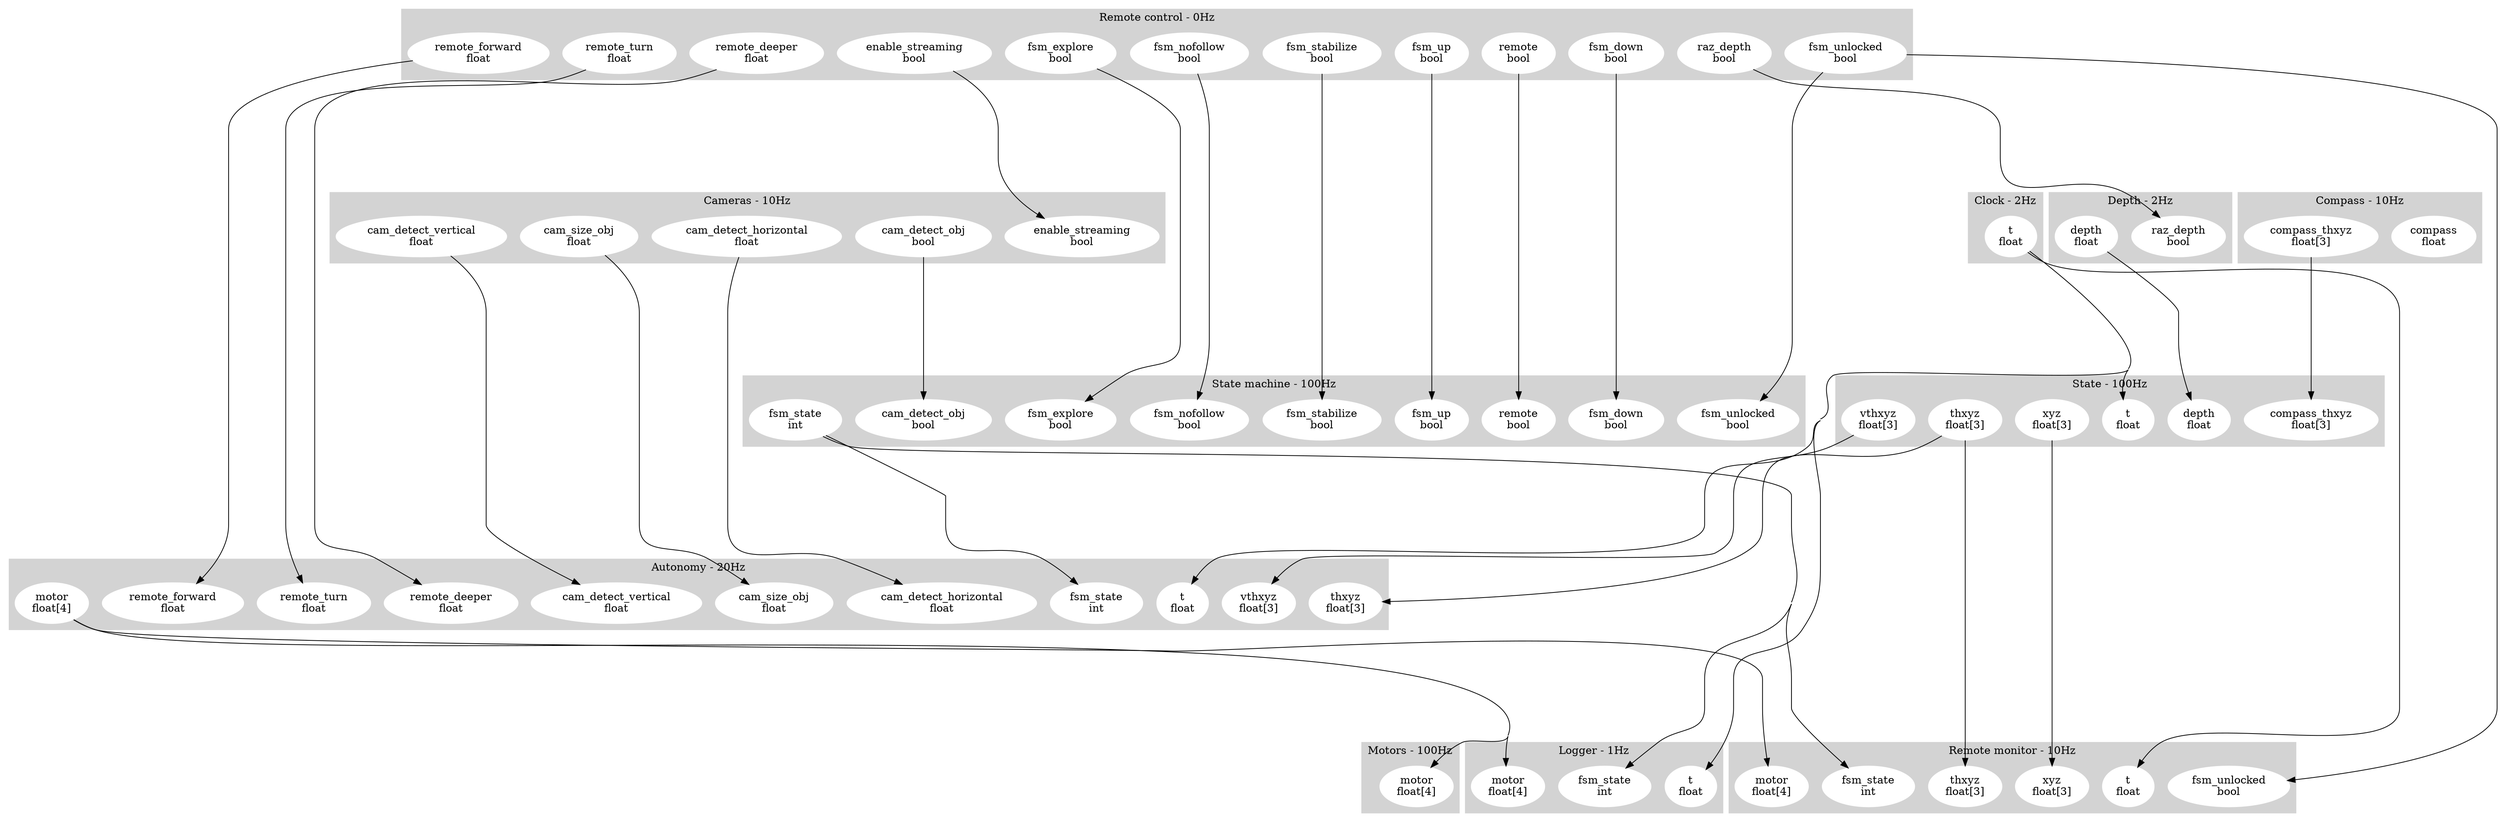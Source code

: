 digraph links {
	concentrate=true;
	subgraph cluster_1 {
		label = "Autonomy - 20Hz";
		style=filled;
		color=lightgrey;
		node [style=filled,color=white];
		2 [label = "cam_detect_horizontal\nfloat"];
		3 [label = "cam_detect_vertical\nfloat"];
		4 [label = "cam_size_obj\nfloat"];
		5 [label = "fsm_state\nint"];
		6 [label = "remote_deeper\nfloat"];
		7 [label = "remote_forward\nfloat"];
		8 [label = "remote_turn\nfloat"];
		9 [label = "t\nfloat"];
		10 [label = "thxyz\nfloat[3]"];
		11 [label = "vthxyz\nfloat[3]"];
		12 [label = "motor\nfloat[4]"];
	}
	subgraph cluster_13 {
		label = "Cameras - 10Hz";
		style=filled;
		color=lightgrey;
		node [style=filled,color=white];
		14 [label = "enable_streaming\nbool"];
		15 [label = "cam_detect_horizontal\nfloat"];
		16 [label = "cam_detect_obj\nbool"];
		17 [label = "cam_detect_vertical\nfloat"];
		18 [label = "cam_size_obj\nfloat"];
	}
	subgraph cluster_19 {
		label = "Compass - 10Hz";
		style=filled;
		color=lightgrey;
		node [style=filled,color=white];
		20 [label = "compass\nfloat"];
		21 [label = "compass_thxyz\nfloat[3]"];
	}
	subgraph cluster_22 {
		label = "Clock - 2Hz";
		style=filled;
		color=lightgrey;
		node [style=filled,color=white];
		23 [label = "t\nfloat"];
	}
	subgraph cluster_24 {
		label = "Depth - 2Hz";
		style=filled;
		color=lightgrey;
		node [style=filled,color=white];
		25 [label = "raz_depth\nbool"];
		26 [label = "depth\nfloat"];
	}
	subgraph cluster_27 {
		label = "Logger - 1Hz";
		style=filled;
		color=lightgrey;
		node [style=filled,color=white];
		28 [label = "fsm_state\nint"];
		29 [label = "motor\nfloat[4]"];
		30 [label = "t\nfloat"];
	}
	subgraph cluster_31 {
		label = "Motors - 100Hz";
		style=filled;
		color=lightgrey;
		node [style=filled,color=white];
		32 [label = "motor\nfloat[4]"];
	}
	subgraph cluster_33 {
		label = "Remote control - 0Hz";
		style=filled;
		color=lightgrey;
		node [style=filled,color=white];
		34 [label = "enable_streaming\nbool"];
		35 [label = "fsm_down\nbool"];
		36 [label = "fsm_explore\nbool"];
		37 [label = "fsm_nofollow\nbool"];
		38 [label = "fsm_stabilize\nbool"];
		39 [label = "fsm_unlocked\nbool"];
		40 [label = "fsm_up\nbool"];
		41 [label = "raz_depth\nbool"];
		42 [label = "remote\nbool"];
		43 [label = "remote_deeper\nfloat"];
		44 [label = "remote_forward\nfloat"];
		45 [label = "remote_turn\nfloat"];
	}
	subgraph cluster_46 {
		label = "Remote monitor - 10Hz";
		style=filled;
		color=lightgrey;
		node [style=filled,color=white];
		47 [label = "fsm_state\nint"];
		48 [label = "fsm_unlocked\nbool"];
		49 [label = "motor\nfloat[4]"];
		50 [label = "t\nfloat"];
		51 [label = "thxyz\nfloat[3]"];
		52 [label = "xyz\nfloat[3]"];
	}
	subgraph cluster_53 {
		label = "State - 100Hz";
		style=filled;
		color=lightgrey;
		node [style=filled,color=white];
		54 [label = "compass_thxyz\nfloat[3]"];
		55 [label = "depth\nfloat"];
		56 [label = "t\nfloat"];
		57 [label = "thxyz\nfloat[3]"];
		58 [label = "vthxyz\nfloat[3]"];
		59 [label = "xyz\nfloat[3]"];
	}
	subgraph cluster_60 {
		label = "State machine - 100Hz";
		style=filled;
		color=lightgrey;
		node [style=filled,color=white];
		61 [label = "cam_detect_obj\nbool"];
		62 [label = "fsm_down\nbool"];
		63 [label = "fsm_explore\nbool"];
		64 [label = "fsm_nofollow\nbool"];
		65 [label = "fsm_stabilize\nbool"];
		66 [label = "fsm_unlocked\nbool"];
		67 [label = "fsm_up\nbool"];
		68 [label = "remote\nbool"];
		69 [label = "fsm_state\nint"];
	}
	15->2 [minlen=5];
	16->61 [minlen=5];
	17->3 [minlen=5];
	18->4 [minlen=5];
	21->54 [minlen=5];
	26->55 [minlen=5];
	34->14 [minlen=5];
	35->62 [minlen=5];
	36->63 [minlen=5];
	37->64 [minlen=5];
	38->65 [minlen=5];
	69->5 [minlen=5];
	69->28 [minlen=5];
	69->47 [minlen=5];
	39->48 [minlen=5];
	39->66 [minlen=5];
	40->67 [minlen=5];
	12->29 [minlen=5];
	12->32 [minlen=5];
	12->49 [minlen=5];
	41->25 [minlen=5];
	42->68 [minlen=5];
	43->6 [minlen=5];
	44->7 [minlen=5];
	45->8 [minlen=5];
	23->9 [minlen=5];
	23->30 [minlen=5];
	23->50 [minlen=5];
	23->56 [minlen=5];
	57->10 [minlen=5];
	57->51 [minlen=5];
	58->11 [minlen=5];
	59->52 [minlen=5];
}